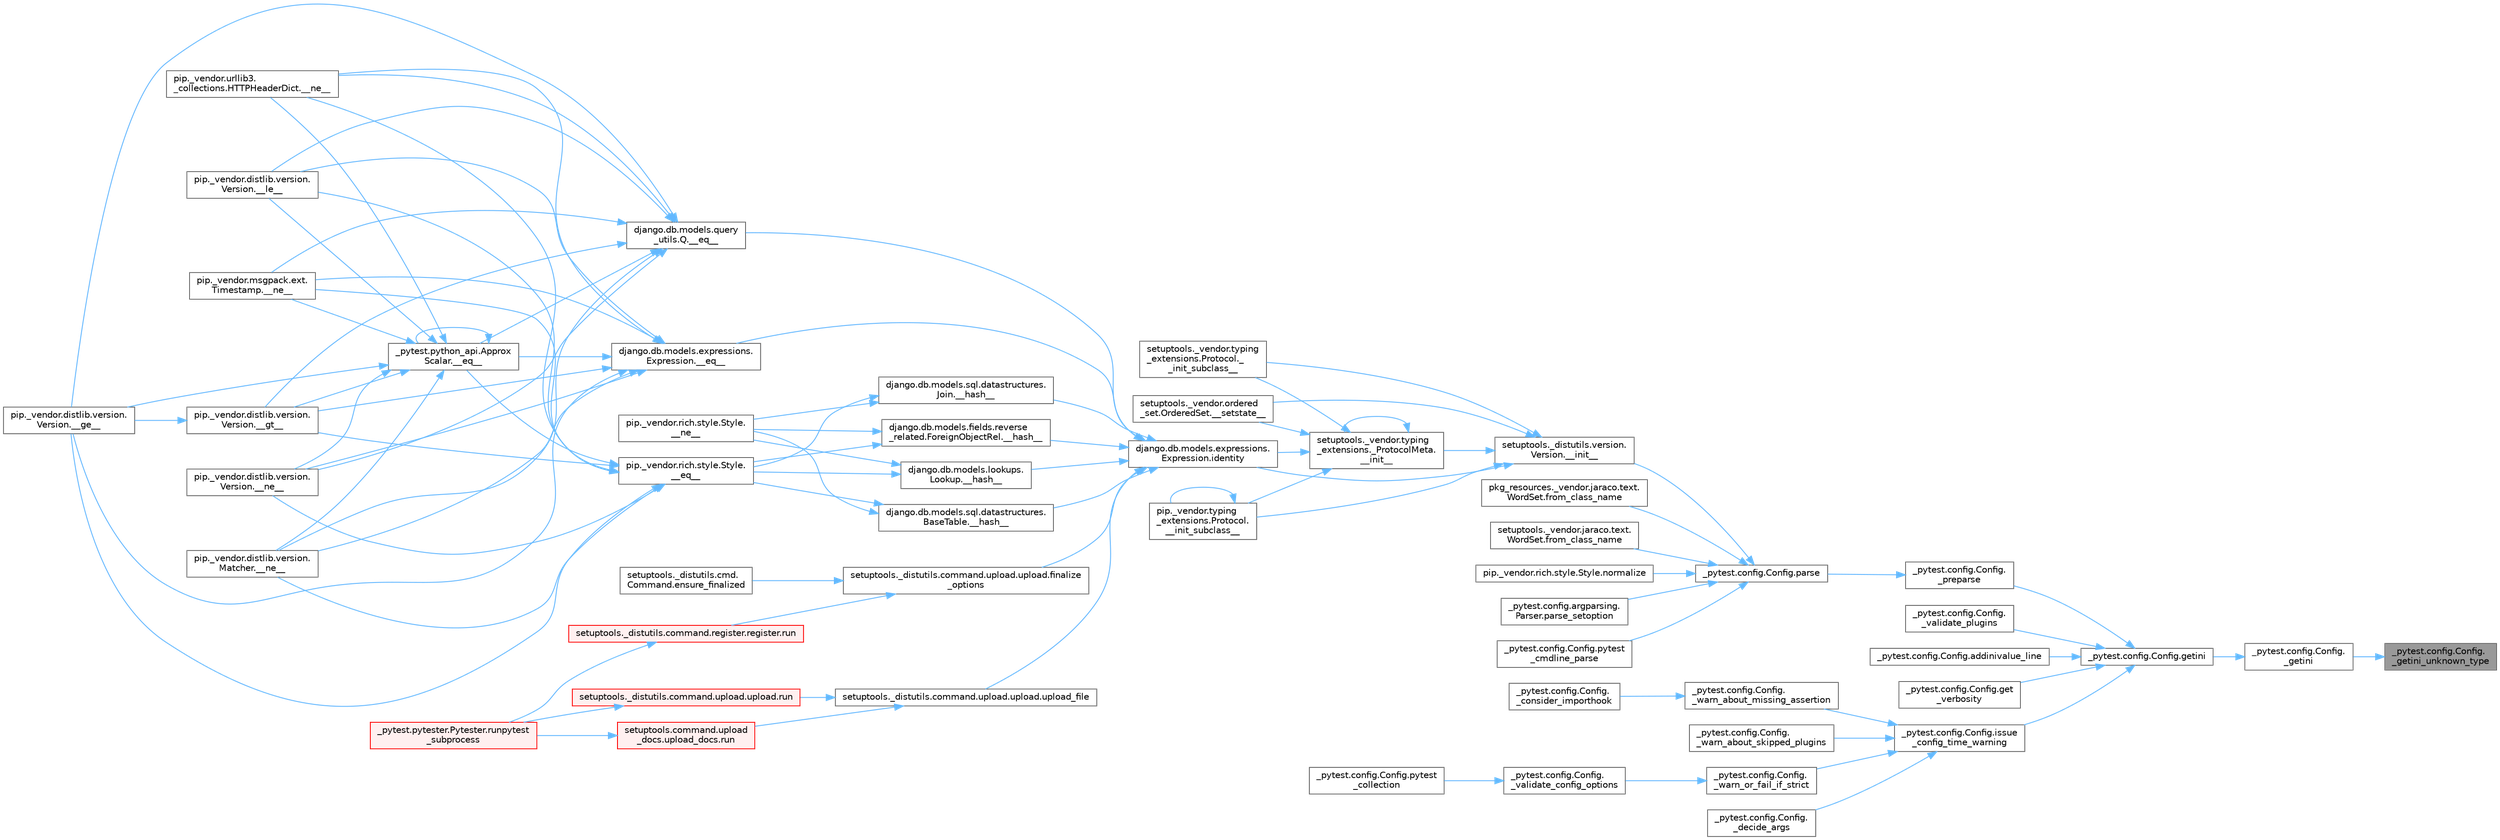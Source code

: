 digraph "_pytest.config.Config._getini_unknown_type"
{
 // LATEX_PDF_SIZE
  bgcolor="transparent";
  edge [fontname=Helvetica,fontsize=10,labelfontname=Helvetica,labelfontsize=10];
  node [fontname=Helvetica,fontsize=10,shape=box,height=0.2,width=0.4];
  rankdir="RL";
  Node1 [id="Node000001",label="_pytest.config.Config.\l_getini_unknown_type",height=0.2,width=0.4,color="gray40", fillcolor="grey60", style="filled", fontcolor="black",tooltip=" "];
  Node1 -> Node2 [id="edge1_Node000001_Node000002",dir="back",color="steelblue1",style="solid",tooltip=" "];
  Node2 [id="Node000002",label="_pytest.config.Config.\l_getini",height=0.2,width=0.4,color="grey40", fillcolor="white", style="filled",URL="$class__pytest_1_1config_1_1_config.html#a78d0a229093615de19ebc3d9e1a33bb8",tooltip=" "];
  Node2 -> Node3 [id="edge2_Node000002_Node000003",dir="back",color="steelblue1",style="solid",tooltip=" "];
  Node3 [id="Node000003",label="_pytest.config.Config.getini",height=0.2,width=0.4,color="grey40", fillcolor="white", style="filled",URL="$class__pytest_1_1config_1_1_config.html#ab94c5b14992c192fc07d2141eb5f73e4",tooltip=" "];
  Node3 -> Node4 [id="edge3_Node000003_Node000004",dir="back",color="steelblue1",style="solid",tooltip=" "];
  Node4 [id="Node000004",label="_pytest.config.Config.\l_preparse",height=0.2,width=0.4,color="grey40", fillcolor="white", style="filled",URL="$class__pytest_1_1config_1_1_config.html#a42075e5c363cd77d2b0959a2e92335c6",tooltip=" "];
  Node4 -> Node5 [id="edge4_Node000004_Node000005",dir="back",color="steelblue1",style="solid",tooltip=" "];
  Node5 [id="Node000005",label="_pytest.config.Config.parse",height=0.2,width=0.4,color="grey40", fillcolor="white", style="filled",URL="$class__pytest_1_1config_1_1_config.html#a2e230a17444039d59c80383b27d5e373",tooltip=" "];
  Node5 -> Node6 [id="edge5_Node000005_Node000006",dir="back",color="steelblue1",style="solid",tooltip=" "];
  Node6 [id="Node000006",label="setuptools._distutils.version.\lVersion.__init__",height=0.2,width=0.4,color="grey40", fillcolor="white", style="filled",URL="$classsetuptools_1_1__distutils_1_1version_1_1_version.html#a6eb3c2f0d326644884717848b784e398",tooltip=" "];
  Node6 -> Node7 [id="edge6_Node000006_Node000007",dir="back",color="steelblue1",style="solid",tooltip=" "];
  Node7 [id="Node000007",label="setuptools._vendor.typing\l_extensions._ProtocolMeta.\l__init__",height=0.2,width=0.4,color="grey40", fillcolor="white", style="filled",URL="$classsetuptools_1_1__vendor_1_1typing__extensions_1_1___protocol_meta.html#a7bbaff8ac6d19534b46bca363ee0b43a",tooltip=" "];
  Node7 -> Node7 [id="edge7_Node000007_Node000007",dir="back",color="steelblue1",style="solid",tooltip=" "];
  Node7 -> Node8 [id="edge8_Node000007_Node000008",dir="back",color="steelblue1",style="solid",tooltip=" "];
  Node8 [id="Node000008",label="pip._vendor.typing\l_extensions.Protocol.\l__init_subclass__",height=0.2,width=0.4,color="grey40", fillcolor="white", style="filled",URL="$classpip_1_1__vendor_1_1typing__extensions_1_1_protocol.html#a2916efc86cebb8aba6deb7fd30b33988",tooltip=" "];
  Node8 -> Node8 [id="edge9_Node000008_Node000008",dir="back",color="steelblue1",style="solid",tooltip=" "];
  Node7 -> Node9 [id="edge10_Node000007_Node000009",dir="back",color="steelblue1",style="solid",tooltip=" "];
  Node9 [id="Node000009",label="setuptools._vendor.typing\l_extensions.Protocol._\l_init_subclass__",height=0.2,width=0.4,color="grey40", fillcolor="white", style="filled",URL="$classsetuptools_1_1__vendor_1_1typing__extensions_1_1_protocol.html#ac6cbebc092a4724ab3704c5334059874",tooltip=" "];
  Node7 -> Node10 [id="edge11_Node000007_Node000010",dir="back",color="steelblue1",style="solid",tooltip=" "];
  Node10 [id="Node000010",label="setuptools._vendor.ordered\l_set.OrderedSet.__setstate__",height=0.2,width=0.4,color="grey40", fillcolor="white", style="filled",URL="$classsetuptools_1_1__vendor_1_1ordered__set_1_1_ordered_set.html#aa7f7de9d987829525d06db565fe1b4a1",tooltip=" "];
  Node7 -> Node11 [id="edge12_Node000007_Node000011",dir="back",color="steelblue1",style="solid",tooltip=" "];
  Node11 [id="Node000011",label="django.db.models.expressions.\lExpression.identity",height=0.2,width=0.4,color="grey40", fillcolor="white", style="filled",URL="$classdjango_1_1db_1_1models_1_1expressions_1_1_expression.html#a10048810b5eb8641acf3bc150731b925",tooltip=" "];
  Node11 -> Node12 [id="edge13_Node000011_Node000012",dir="back",color="steelblue1",style="solid",tooltip=" "];
  Node12 [id="Node000012",label="django.db.models.expressions.\lExpression.__eq__",height=0.2,width=0.4,color="grey40", fillcolor="white", style="filled",URL="$classdjango_1_1db_1_1models_1_1expressions_1_1_expression.html#adb4c2940b4e88b38771aac46593315e1",tooltip=" "];
  Node12 -> Node13 [id="edge14_Node000012_Node000013",dir="back",color="steelblue1",style="solid",tooltip=" "];
  Node13 [id="Node000013",label="_pytest.python_api.Approx\lScalar.__eq__",height=0.2,width=0.4,color="grey40", fillcolor="white", style="filled",URL="$class__pytest_1_1python__api_1_1_approx_scalar.html#af4601ee4ca7409927f88c83ebfc3d923",tooltip=" "];
  Node13 -> Node13 [id="edge15_Node000013_Node000013",dir="back",color="steelblue1",style="solid",tooltip=" "];
  Node13 -> Node14 [id="edge16_Node000013_Node000014",dir="back",color="steelblue1",style="solid",tooltip=" "];
  Node14 [id="Node000014",label="pip._vendor.distlib.version.\lVersion.__ge__",height=0.2,width=0.4,color="grey40", fillcolor="white", style="filled",URL="$classpip_1_1__vendor_1_1distlib_1_1version_1_1_version.html#aa6b7b889cebc687ddb5ed9040d01b1ec",tooltip=" "];
  Node13 -> Node15 [id="edge17_Node000013_Node000015",dir="back",color="steelblue1",style="solid",tooltip=" "];
  Node15 [id="Node000015",label="pip._vendor.distlib.version.\lVersion.__gt__",height=0.2,width=0.4,color="grey40", fillcolor="white", style="filled",URL="$classpip_1_1__vendor_1_1distlib_1_1version_1_1_version.html#a51cf0c8da1bb6829173ff6861b10cb5f",tooltip=" "];
  Node15 -> Node14 [id="edge18_Node000015_Node000014",dir="back",color="steelblue1",style="solid",tooltip=" "];
  Node13 -> Node16 [id="edge19_Node000013_Node000016",dir="back",color="steelblue1",style="solid",tooltip=" "];
  Node16 [id="Node000016",label="pip._vendor.distlib.version.\lVersion.__le__",height=0.2,width=0.4,color="grey40", fillcolor="white", style="filled",URL="$classpip_1_1__vendor_1_1distlib_1_1version_1_1_version.html#ae5e2c5d9b76377e286fcf92a382cbb8b",tooltip=" "];
  Node13 -> Node17 [id="edge20_Node000013_Node000017",dir="back",color="steelblue1",style="solid",tooltip=" "];
  Node17 [id="Node000017",label="pip._vendor.distlib.version.\lMatcher.__ne__",height=0.2,width=0.4,color="grey40", fillcolor="white", style="filled",URL="$classpip_1_1__vendor_1_1distlib_1_1version_1_1_matcher.html#a24f8f8a4686bff3018fee5d22f4e02f1",tooltip=" "];
  Node13 -> Node18 [id="edge21_Node000013_Node000018",dir="back",color="steelblue1",style="solid",tooltip=" "];
  Node18 [id="Node000018",label="pip._vendor.distlib.version.\lVersion.__ne__",height=0.2,width=0.4,color="grey40", fillcolor="white", style="filled",URL="$classpip_1_1__vendor_1_1distlib_1_1version_1_1_version.html#aea3cdf6db007318ab1a2e8d144e2a4a1",tooltip=" "];
  Node13 -> Node19 [id="edge22_Node000013_Node000019",dir="back",color="steelblue1",style="solid",tooltip=" "];
  Node19 [id="Node000019",label="pip._vendor.msgpack.ext.\lTimestamp.__ne__",height=0.2,width=0.4,color="grey40", fillcolor="white", style="filled",URL="$classpip_1_1__vendor_1_1msgpack_1_1ext_1_1_timestamp.html#ac38b8cada8075f7a1133b06bc99b2317",tooltip=" "];
  Node13 -> Node20 [id="edge23_Node000013_Node000020",dir="back",color="steelblue1",style="solid",tooltip=" "];
  Node20 [id="Node000020",label="pip._vendor.urllib3.\l_collections.HTTPHeaderDict.__ne__",height=0.2,width=0.4,color="grey40", fillcolor="white", style="filled",URL="$classpip_1_1__vendor_1_1urllib3_1_1__collections_1_1_h_t_t_p_header_dict.html#aa7766a9499d33160a1258e140e35a806",tooltip=" "];
  Node12 -> Node14 [id="edge24_Node000012_Node000014",dir="back",color="steelblue1",style="solid",tooltip=" "];
  Node12 -> Node15 [id="edge25_Node000012_Node000015",dir="back",color="steelblue1",style="solid",tooltip=" "];
  Node12 -> Node16 [id="edge26_Node000012_Node000016",dir="back",color="steelblue1",style="solid",tooltip=" "];
  Node12 -> Node17 [id="edge27_Node000012_Node000017",dir="back",color="steelblue1",style="solid",tooltip=" "];
  Node12 -> Node18 [id="edge28_Node000012_Node000018",dir="back",color="steelblue1",style="solid",tooltip=" "];
  Node12 -> Node19 [id="edge29_Node000012_Node000019",dir="back",color="steelblue1",style="solid",tooltip=" "];
  Node12 -> Node20 [id="edge30_Node000012_Node000020",dir="back",color="steelblue1",style="solid",tooltip=" "];
  Node11 -> Node21 [id="edge31_Node000011_Node000021",dir="back",color="steelblue1",style="solid",tooltip=" "];
  Node21 [id="Node000021",label="django.db.models.query\l_utils.Q.__eq__",height=0.2,width=0.4,color="grey40", fillcolor="white", style="filled",URL="$classdjango_1_1db_1_1models_1_1query__utils_1_1_q.html#aa83c3e0a1d5257be65a946fcc4baf58a",tooltip=" "];
  Node21 -> Node13 [id="edge32_Node000021_Node000013",dir="back",color="steelblue1",style="solid",tooltip=" "];
  Node21 -> Node14 [id="edge33_Node000021_Node000014",dir="back",color="steelblue1",style="solid",tooltip=" "];
  Node21 -> Node15 [id="edge34_Node000021_Node000015",dir="back",color="steelblue1",style="solid",tooltip=" "];
  Node21 -> Node16 [id="edge35_Node000021_Node000016",dir="back",color="steelblue1",style="solid",tooltip=" "];
  Node21 -> Node17 [id="edge36_Node000021_Node000017",dir="back",color="steelblue1",style="solid",tooltip=" "];
  Node21 -> Node18 [id="edge37_Node000021_Node000018",dir="back",color="steelblue1",style="solid",tooltip=" "];
  Node21 -> Node19 [id="edge38_Node000021_Node000019",dir="back",color="steelblue1",style="solid",tooltip=" "];
  Node21 -> Node20 [id="edge39_Node000021_Node000020",dir="back",color="steelblue1",style="solid",tooltip=" "];
  Node11 -> Node22 [id="edge40_Node000011_Node000022",dir="back",color="steelblue1",style="solid",tooltip=" "];
  Node22 [id="Node000022",label="django.db.models.fields.reverse\l_related.ForeignObjectRel.__hash__",height=0.2,width=0.4,color="grey40", fillcolor="white", style="filled",URL="$classdjango_1_1db_1_1models_1_1fields_1_1reverse__related_1_1_foreign_object_rel.html#aa0478c97c51638ebbe5b348c9ace7a13",tooltip=" "];
  Node22 -> Node23 [id="edge41_Node000022_Node000023",dir="back",color="steelblue1",style="solid",tooltip=" "];
  Node23 [id="Node000023",label="pip._vendor.rich.style.Style.\l__eq__",height=0.2,width=0.4,color="grey40", fillcolor="white", style="filled",URL="$classpip_1_1__vendor_1_1rich_1_1style_1_1_style.html#aa1040cd22d3171dc8ac3f0ce31653284",tooltip=" "];
  Node23 -> Node13 [id="edge42_Node000023_Node000013",dir="back",color="steelblue1",style="solid",tooltip=" "];
  Node23 -> Node14 [id="edge43_Node000023_Node000014",dir="back",color="steelblue1",style="solid",tooltip=" "];
  Node23 -> Node15 [id="edge44_Node000023_Node000015",dir="back",color="steelblue1",style="solid",tooltip=" "];
  Node23 -> Node16 [id="edge45_Node000023_Node000016",dir="back",color="steelblue1",style="solid",tooltip=" "];
  Node23 -> Node17 [id="edge46_Node000023_Node000017",dir="back",color="steelblue1",style="solid",tooltip=" "];
  Node23 -> Node18 [id="edge47_Node000023_Node000018",dir="back",color="steelblue1",style="solid",tooltip=" "];
  Node23 -> Node19 [id="edge48_Node000023_Node000019",dir="back",color="steelblue1",style="solid",tooltip=" "];
  Node23 -> Node20 [id="edge49_Node000023_Node000020",dir="back",color="steelblue1",style="solid",tooltip=" "];
  Node22 -> Node24 [id="edge50_Node000022_Node000024",dir="back",color="steelblue1",style="solid",tooltip=" "];
  Node24 [id="Node000024",label="pip._vendor.rich.style.Style.\l__ne__",height=0.2,width=0.4,color="grey40", fillcolor="white", style="filled",URL="$classpip_1_1__vendor_1_1rich_1_1style_1_1_style.html#a97595d869459e2d619505c87c0b9fe81",tooltip=" "];
  Node11 -> Node25 [id="edge51_Node000011_Node000025",dir="back",color="steelblue1",style="solid",tooltip=" "];
  Node25 [id="Node000025",label="django.db.models.lookups.\lLookup.__hash__",height=0.2,width=0.4,color="grey40", fillcolor="white", style="filled",URL="$classdjango_1_1db_1_1models_1_1lookups_1_1_lookup.html#a05201ecef16ee5ad8c9a403b7ebbc268",tooltip=" "];
  Node25 -> Node23 [id="edge52_Node000025_Node000023",dir="back",color="steelblue1",style="solid",tooltip=" "];
  Node25 -> Node24 [id="edge53_Node000025_Node000024",dir="back",color="steelblue1",style="solid",tooltip=" "];
  Node11 -> Node26 [id="edge54_Node000011_Node000026",dir="back",color="steelblue1",style="solid",tooltip=" "];
  Node26 [id="Node000026",label="django.db.models.sql.datastructures.\lBaseTable.__hash__",height=0.2,width=0.4,color="grey40", fillcolor="white", style="filled",URL="$classdjango_1_1db_1_1models_1_1sql_1_1datastructures_1_1_base_table.html#aebcfbba4343eb7a1520718b608feaaa6",tooltip=" "];
  Node26 -> Node23 [id="edge55_Node000026_Node000023",dir="back",color="steelblue1",style="solid",tooltip=" "];
  Node26 -> Node24 [id="edge56_Node000026_Node000024",dir="back",color="steelblue1",style="solid",tooltip=" "];
  Node11 -> Node27 [id="edge57_Node000011_Node000027",dir="back",color="steelblue1",style="solid",tooltip=" "];
  Node27 [id="Node000027",label="django.db.models.sql.datastructures.\lJoin.__hash__",height=0.2,width=0.4,color="grey40", fillcolor="white", style="filled",URL="$classdjango_1_1db_1_1models_1_1sql_1_1datastructures_1_1_join.html#adcb5282598b4e04b92f6bd262f0d360c",tooltip=" "];
  Node27 -> Node23 [id="edge58_Node000027_Node000023",dir="back",color="steelblue1",style="solid",tooltip=" "];
  Node27 -> Node24 [id="edge59_Node000027_Node000024",dir="back",color="steelblue1",style="solid",tooltip=" "];
  Node11 -> Node28 [id="edge60_Node000011_Node000028",dir="back",color="steelblue1",style="solid",tooltip=" "];
  Node28 [id="Node000028",label="setuptools._distutils.command.upload.upload.finalize\l_options",height=0.2,width=0.4,color="grey40", fillcolor="white", style="filled",URL="$classsetuptools_1_1__distutils_1_1command_1_1upload_1_1upload.html#a9c94c240a676c164b8b18a141bc48c4c",tooltip=" "];
  Node28 -> Node29 [id="edge61_Node000028_Node000029",dir="back",color="steelblue1",style="solid",tooltip=" "];
  Node29 [id="Node000029",label="setuptools._distutils.cmd.\lCommand.ensure_finalized",height=0.2,width=0.4,color="grey40", fillcolor="white", style="filled",URL="$classsetuptools_1_1__distutils_1_1cmd_1_1_command.html#a3d586ca13afbfed87a11872fd15515ab",tooltip=" "];
  Node28 -> Node30 [id="edge62_Node000028_Node000030",dir="back",color="steelblue1",style="solid",tooltip=" "];
  Node30 [id="Node000030",label="setuptools._distutils.command.register.register.run",height=0.2,width=0.4,color="red", fillcolor="#FFF0F0", style="filled",URL="$classsetuptools_1_1__distutils_1_1command_1_1register_1_1register.html#a2c04b126757f477c907033d7f3d0e169",tooltip=" "];
  Node30 -> Node31 [id="edge63_Node000030_Node000031",dir="back",color="steelblue1",style="solid",tooltip=" "];
  Node31 [id="Node000031",label="_pytest.pytester.Pytester.runpytest\l_subprocess",height=0.2,width=0.4,color="red", fillcolor="#FFF0F0", style="filled",URL="$class__pytest_1_1pytester_1_1_pytester.html#a59323c6d6a1469a1206f1c0b8fce99c9",tooltip=" "];
  Node11 -> Node35 [id="edge64_Node000011_Node000035",dir="back",color="steelblue1",style="solid",tooltip=" "];
  Node35 [id="Node000035",label="setuptools._distutils.command.upload.upload.upload_file",height=0.2,width=0.4,color="grey40", fillcolor="white", style="filled",URL="$classsetuptools_1_1__distutils_1_1command_1_1upload_1_1upload.html#aa7d9089079f68edc3d38061fcc04211f",tooltip=" "];
  Node35 -> Node36 [id="edge65_Node000035_Node000036",dir="back",color="steelblue1",style="solid",tooltip=" "];
  Node36 [id="Node000036",label="setuptools._distutils.command.upload.upload.run",height=0.2,width=0.4,color="red", fillcolor="#FFF0F0", style="filled",URL="$classsetuptools_1_1__distutils_1_1command_1_1upload_1_1upload.html#ace38d87cba47d2d4fea6a9cfd3328afe",tooltip=" "];
  Node36 -> Node31 [id="edge66_Node000036_Node000031",dir="back",color="steelblue1",style="solid",tooltip=" "];
  Node35 -> Node37 [id="edge67_Node000035_Node000037",dir="back",color="steelblue1",style="solid",tooltip=" "];
  Node37 [id="Node000037",label="setuptools.command.upload\l_docs.upload_docs.run",height=0.2,width=0.4,color="red", fillcolor="#FFF0F0", style="filled",URL="$classsetuptools_1_1command_1_1upload__docs_1_1upload__docs.html#aa4dc06178a865c40dcd7fe0cd77a2bfe",tooltip=" "];
  Node37 -> Node31 [id="edge68_Node000037_Node000031",dir="back",color="steelblue1",style="solid",tooltip=" "];
  Node6 -> Node8 [id="edge69_Node000006_Node000008",dir="back",color="steelblue1",style="solid",tooltip=" "];
  Node6 -> Node9 [id="edge70_Node000006_Node000009",dir="back",color="steelblue1",style="solid",tooltip=" "];
  Node6 -> Node10 [id="edge71_Node000006_Node000010",dir="back",color="steelblue1",style="solid",tooltip=" "];
  Node6 -> Node11 [id="edge72_Node000006_Node000011",dir="back",color="steelblue1",style="solid",tooltip=" "];
  Node5 -> Node38 [id="edge73_Node000005_Node000038",dir="back",color="steelblue1",style="solid",tooltip=" "];
  Node38 [id="Node000038",label="pkg_resources._vendor.jaraco.text.\lWordSet.from_class_name",height=0.2,width=0.4,color="grey40", fillcolor="white", style="filled",URL="$classpkg__resources_1_1__vendor_1_1jaraco_1_1text_1_1_word_set.html#a34e366f395f8e0b61e6b66a93bc8e848",tooltip=" "];
  Node5 -> Node39 [id="edge74_Node000005_Node000039",dir="back",color="steelblue1",style="solid",tooltip=" "];
  Node39 [id="Node000039",label="setuptools._vendor.jaraco.text.\lWordSet.from_class_name",height=0.2,width=0.4,color="grey40", fillcolor="white", style="filled",URL="$classsetuptools_1_1__vendor_1_1jaraco_1_1text_1_1_word_set.html#acc6d49fea7948867996de1a704579124",tooltip=" "];
  Node5 -> Node40 [id="edge75_Node000005_Node000040",dir="back",color="steelblue1",style="solid",tooltip=" "];
  Node40 [id="Node000040",label="pip._vendor.rich.style.Style.normalize",height=0.2,width=0.4,color="grey40", fillcolor="white", style="filled",URL="$classpip_1_1__vendor_1_1rich_1_1style_1_1_style.html#a702aa841b25a26307558cb52dcb12f0d",tooltip=" "];
  Node5 -> Node41 [id="edge76_Node000005_Node000041",dir="back",color="steelblue1",style="solid",tooltip=" "];
  Node41 [id="Node000041",label="_pytest.config.argparsing.\lParser.parse_setoption",height=0.2,width=0.4,color="grey40", fillcolor="white", style="filled",URL="$class__pytest_1_1config_1_1argparsing_1_1_parser.html#a406b16cc4dad29c64f46812c624e203c",tooltip=" "];
  Node5 -> Node42 [id="edge77_Node000005_Node000042",dir="back",color="steelblue1",style="solid",tooltip=" "];
  Node42 [id="Node000042",label="_pytest.config.Config.pytest\l_cmdline_parse",height=0.2,width=0.4,color="grey40", fillcolor="white", style="filled",URL="$class__pytest_1_1config_1_1_config.html#a87d1af36d8238d7df5315b782f91fc1d",tooltip=" "];
  Node3 -> Node43 [id="edge78_Node000003_Node000043",dir="back",color="steelblue1",style="solid",tooltip=" "];
  Node43 [id="Node000043",label="_pytest.config.Config.\l_validate_plugins",height=0.2,width=0.4,color="grey40", fillcolor="white", style="filled",URL="$class__pytest_1_1config_1_1_config.html#acfe0a7a57166f489b06d3b6f13c10335",tooltip=" "];
  Node3 -> Node44 [id="edge79_Node000003_Node000044",dir="back",color="steelblue1",style="solid",tooltip=" "];
  Node44 [id="Node000044",label="_pytest.config.Config.addinivalue_line",height=0.2,width=0.4,color="grey40", fillcolor="white", style="filled",URL="$class__pytest_1_1config_1_1_config.html#aaa1a2946334d7afea00e4372a83434c4",tooltip=" "];
  Node3 -> Node45 [id="edge80_Node000003_Node000045",dir="back",color="steelblue1",style="solid",tooltip=" "];
  Node45 [id="Node000045",label="_pytest.config.Config.get\l_verbosity",height=0.2,width=0.4,color="grey40", fillcolor="white", style="filled",URL="$class__pytest_1_1config_1_1_config.html#ab1f2b72c10b51985e78414ba2e90cbf8",tooltip=" "];
  Node3 -> Node46 [id="edge81_Node000003_Node000046",dir="back",color="steelblue1",style="solid",tooltip=" "];
  Node46 [id="Node000046",label="_pytest.config.Config.issue\l_config_time_warning",height=0.2,width=0.4,color="grey40", fillcolor="white", style="filled",URL="$class__pytest_1_1config_1_1_config.html#aec4a4916c26d6fe30f4fcb8524c1e2f6",tooltip=" "];
  Node46 -> Node47 [id="edge82_Node000046_Node000047",dir="back",color="steelblue1",style="solid",tooltip=" "];
  Node47 [id="Node000047",label="_pytest.config.Config.\l_decide_args",height=0.2,width=0.4,color="grey40", fillcolor="white", style="filled",URL="$class__pytest_1_1config_1_1_config.html#a842517e06320b1190a73ea0ea79e0702",tooltip=" "];
  Node46 -> Node48 [id="edge83_Node000046_Node000048",dir="back",color="steelblue1",style="solid",tooltip=" "];
  Node48 [id="Node000048",label="_pytest.config.Config.\l_warn_about_missing_assertion",height=0.2,width=0.4,color="grey40", fillcolor="white", style="filled",URL="$class__pytest_1_1config_1_1_config.html#a1453d7a10ae5bf5c8c6c3ed61c19f0ed",tooltip=" "];
  Node48 -> Node49 [id="edge84_Node000048_Node000049",dir="back",color="steelblue1",style="solid",tooltip=" "];
  Node49 [id="Node000049",label="_pytest.config.Config.\l_consider_importhook",height=0.2,width=0.4,color="grey40", fillcolor="white", style="filled",URL="$class__pytest_1_1config_1_1_config.html#adaa27dbabf99101b81fb2b7ffea81de6",tooltip=" "];
  Node46 -> Node50 [id="edge85_Node000046_Node000050",dir="back",color="steelblue1",style="solid",tooltip=" "];
  Node50 [id="Node000050",label="_pytest.config.Config.\l_warn_about_skipped_plugins",height=0.2,width=0.4,color="grey40", fillcolor="white", style="filled",URL="$class__pytest_1_1config_1_1_config.html#a1d59d4566709ede6e0c0b02bcdb84faf",tooltip=" "];
  Node46 -> Node51 [id="edge86_Node000046_Node000051",dir="back",color="steelblue1",style="solid",tooltip=" "];
  Node51 [id="Node000051",label="_pytest.config.Config.\l_warn_or_fail_if_strict",height=0.2,width=0.4,color="grey40", fillcolor="white", style="filled",URL="$class__pytest_1_1config_1_1_config.html#ac3bb2e0a6efd6e77a1caa9d8b110c22e",tooltip=" "];
  Node51 -> Node52 [id="edge87_Node000051_Node000052",dir="back",color="steelblue1",style="solid",tooltip=" "];
  Node52 [id="Node000052",label="_pytest.config.Config.\l_validate_config_options",height=0.2,width=0.4,color="grey40", fillcolor="white", style="filled",URL="$class__pytest_1_1config_1_1_config.html#a6daf94f7e9b1afaf86df94cb6b68d941",tooltip=" "];
  Node52 -> Node53 [id="edge88_Node000052_Node000053",dir="back",color="steelblue1",style="solid",tooltip=" "];
  Node53 [id="Node000053",label="_pytest.config.Config.pytest\l_collection",height=0.2,width=0.4,color="grey40", fillcolor="white", style="filled",URL="$class__pytest_1_1config_1_1_config.html#a12863b00ee632fef900b156bd5733441",tooltip=" "];
}
